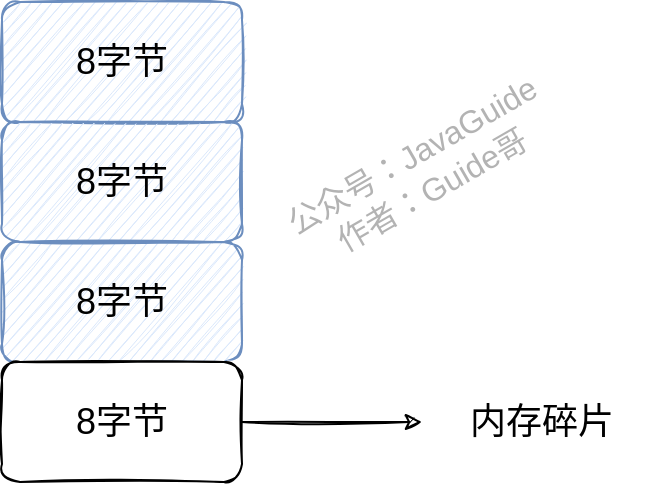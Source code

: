 <mxfile version="13.4.5" type="device"><diagram id="q0Jyj2iPy4cPDLKcUkni" name="Page-1"><mxGraphModel dx="1106" dy="997" grid="1" gridSize="10" guides="1" tooltips="1" connect="1" arrows="1" fold="1" page="1" pageScale="1" pageWidth="827" pageHeight="1169" math="0" shadow="0"><root><mxCell id="0"/><mxCell id="1" parent="0"/><mxCell id="mN1yZ_JYQWtm-sbfvkX6-1" value="&lt;span style=&quot;font-size: 18px;&quot;&gt;8字节&lt;/span&gt;" style="rounded=1;whiteSpace=wrap;html=1;fontSize=18;fillColor=#dae8fc;strokeColor=#6c8ebf;shadow=0;sketch=1;glass=0;" vertex="1" parent="1"><mxGeometry x="270" y="230" width="120" height="60" as="geometry"/></mxCell><mxCell id="mN1yZ_JYQWtm-sbfvkX6-2" value="&lt;span style=&quot;font-size: 18px&quot;&gt;8字节&lt;/span&gt;" style="rounded=1;whiteSpace=wrap;html=1;fillColor=#dae8fc;strokeColor=#6c8ebf;shadow=0;sketch=1;glass=0;" vertex="1" parent="1"><mxGeometry x="270" y="290" width="120" height="60" as="geometry"/></mxCell><mxCell id="mN1yZ_JYQWtm-sbfvkX6-3" value="&lt;span style=&quot;font-size: 18px&quot;&gt;8字节&lt;/span&gt;" style="rounded=1;whiteSpace=wrap;html=1;fillColor=#dae8fc;strokeColor=#6c8ebf;shadow=0;sketch=1;glass=0;" vertex="1" parent="1"><mxGeometry x="270" y="350" width="120" height="60" as="geometry"/></mxCell><mxCell id="mN1yZ_JYQWtm-sbfvkX6-4" value="&lt;span style=&quot;font-size: 18px&quot;&gt;8字节&lt;/span&gt;" style="rounded=1;whiteSpace=wrap;html=1;shadow=0;sketch=1;glass=0;" vertex="1" parent="1"><mxGeometry x="270" y="410" width="120" height="60" as="geometry"/></mxCell><mxCell id="mN1yZ_JYQWtm-sbfvkX6-7" value="" style="endArrow=classic;html=1;fontSize=18;exitX=1;exitY=0.5;exitDx=0;exitDy=0;sketch=1;" edge="1" parent="1" source="mN1yZ_JYQWtm-sbfvkX6-4"><mxGeometry width="50" height="50" relative="1" as="geometry"><mxPoint x="400" y="460" as="sourcePoint"/><mxPoint x="480" y="440" as="targetPoint"/></mxGeometry></mxCell><mxCell id="mN1yZ_JYQWtm-sbfvkX6-8" value="内存碎片" style="text;html=1;strokeColor=none;fillColor=none;align=center;verticalAlign=middle;whiteSpace=wrap;rounded=1;fontSize=18;shadow=0;glass=1;sketch=1;" vertex="1" parent="1"><mxGeometry x="480" y="430" width="120" height="20" as="geometry"/></mxCell><mxCell id="mN1yZ_JYQWtm-sbfvkX6-9" value="公众号：JavaGuide&lt;br style=&quot;font-size: 16px;&quot;&gt;作者：Guide哥" style="text;html=1;strokeColor=none;fillColor=none;align=center;verticalAlign=middle;whiteSpace=wrap;rounded=0;labelBackgroundColor=none;fontSize=16;fontColor=#B3B3B3;rotation=-30;sketch=1;" vertex="1" parent="1"><mxGeometry x="390" y="310" width="180" height="10" as="geometry"/></mxCell></root></mxGraphModel></diagram></mxfile>